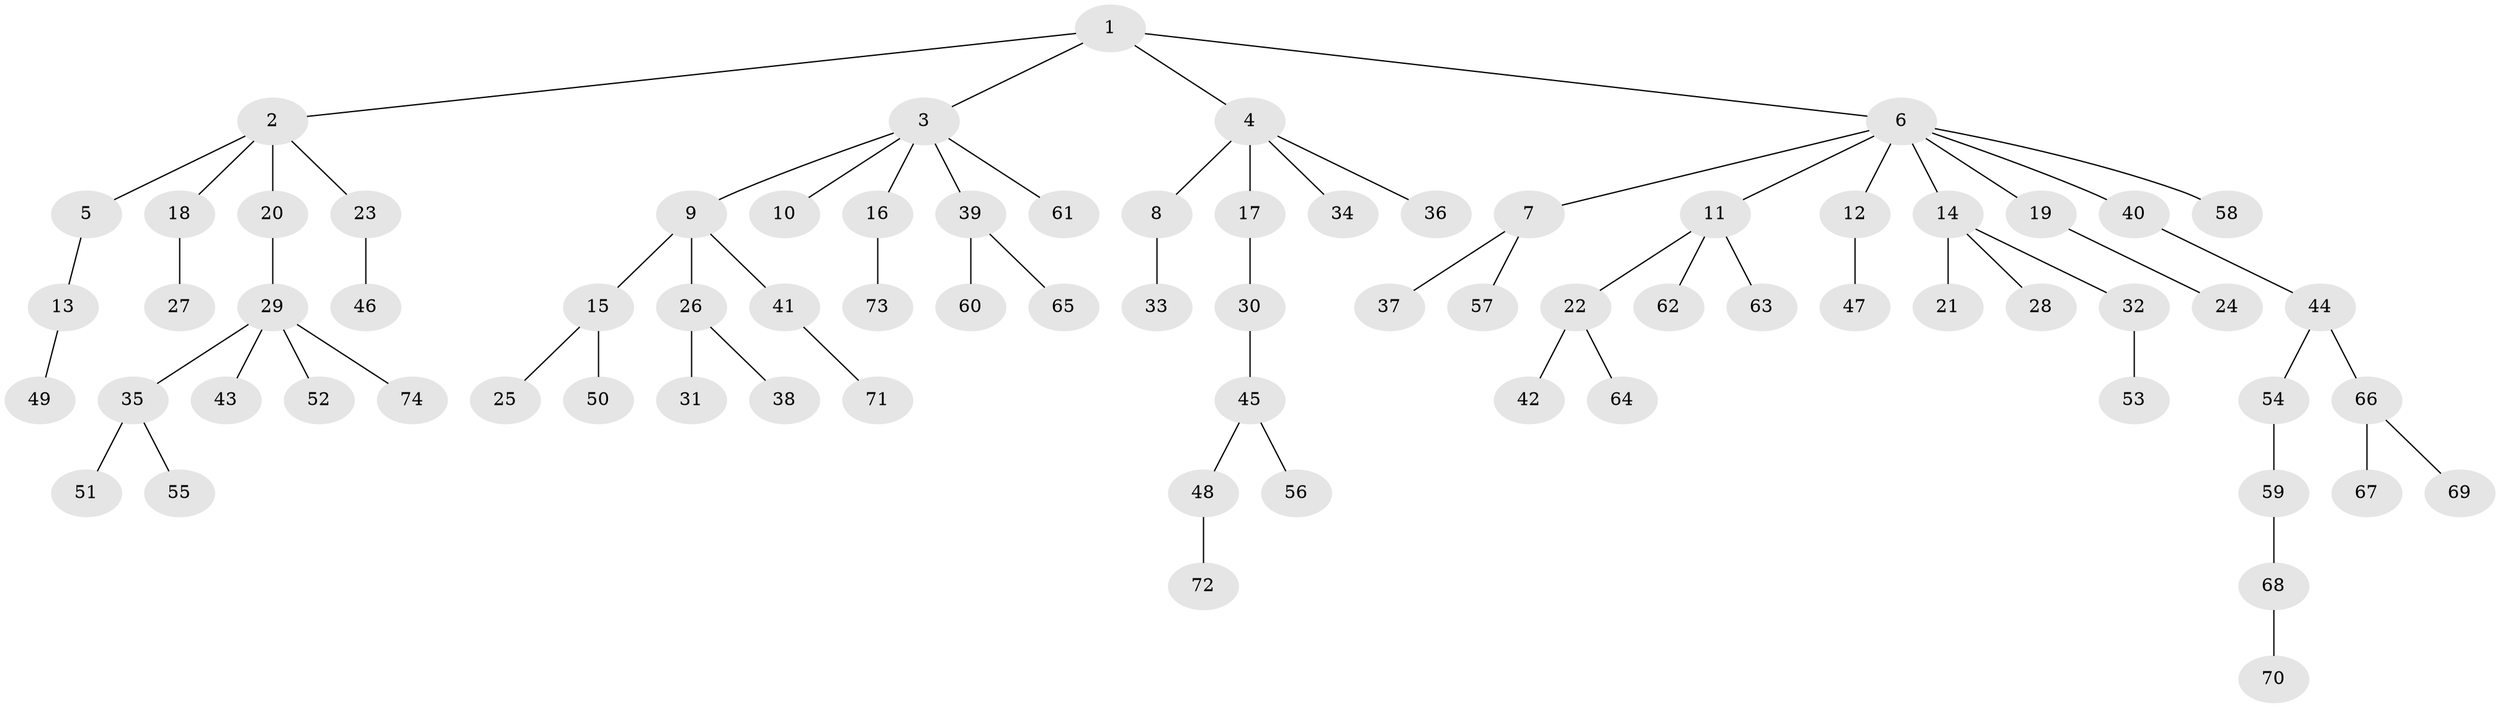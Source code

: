 // Generated by graph-tools (version 1.1) at 2025/50/03/09/25 03:50:25]
// undirected, 74 vertices, 73 edges
graph export_dot {
graph [start="1"]
  node [color=gray90,style=filled];
  1;
  2;
  3;
  4;
  5;
  6;
  7;
  8;
  9;
  10;
  11;
  12;
  13;
  14;
  15;
  16;
  17;
  18;
  19;
  20;
  21;
  22;
  23;
  24;
  25;
  26;
  27;
  28;
  29;
  30;
  31;
  32;
  33;
  34;
  35;
  36;
  37;
  38;
  39;
  40;
  41;
  42;
  43;
  44;
  45;
  46;
  47;
  48;
  49;
  50;
  51;
  52;
  53;
  54;
  55;
  56;
  57;
  58;
  59;
  60;
  61;
  62;
  63;
  64;
  65;
  66;
  67;
  68;
  69;
  70;
  71;
  72;
  73;
  74;
  1 -- 2;
  1 -- 3;
  1 -- 4;
  1 -- 6;
  2 -- 5;
  2 -- 18;
  2 -- 20;
  2 -- 23;
  3 -- 9;
  3 -- 10;
  3 -- 16;
  3 -- 39;
  3 -- 61;
  4 -- 8;
  4 -- 17;
  4 -- 34;
  4 -- 36;
  5 -- 13;
  6 -- 7;
  6 -- 11;
  6 -- 12;
  6 -- 14;
  6 -- 19;
  6 -- 40;
  6 -- 58;
  7 -- 37;
  7 -- 57;
  8 -- 33;
  9 -- 15;
  9 -- 26;
  9 -- 41;
  11 -- 22;
  11 -- 62;
  11 -- 63;
  12 -- 47;
  13 -- 49;
  14 -- 21;
  14 -- 28;
  14 -- 32;
  15 -- 25;
  15 -- 50;
  16 -- 73;
  17 -- 30;
  18 -- 27;
  19 -- 24;
  20 -- 29;
  22 -- 42;
  22 -- 64;
  23 -- 46;
  26 -- 31;
  26 -- 38;
  29 -- 35;
  29 -- 43;
  29 -- 52;
  29 -- 74;
  30 -- 45;
  32 -- 53;
  35 -- 51;
  35 -- 55;
  39 -- 60;
  39 -- 65;
  40 -- 44;
  41 -- 71;
  44 -- 54;
  44 -- 66;
  45 -- 48;
  45 -- 56;
  48 -- 72;
  54 -- 59;
  59 -- 68;
  66 -- 67;
  66 -- 69;
  68 -- 70;
}
